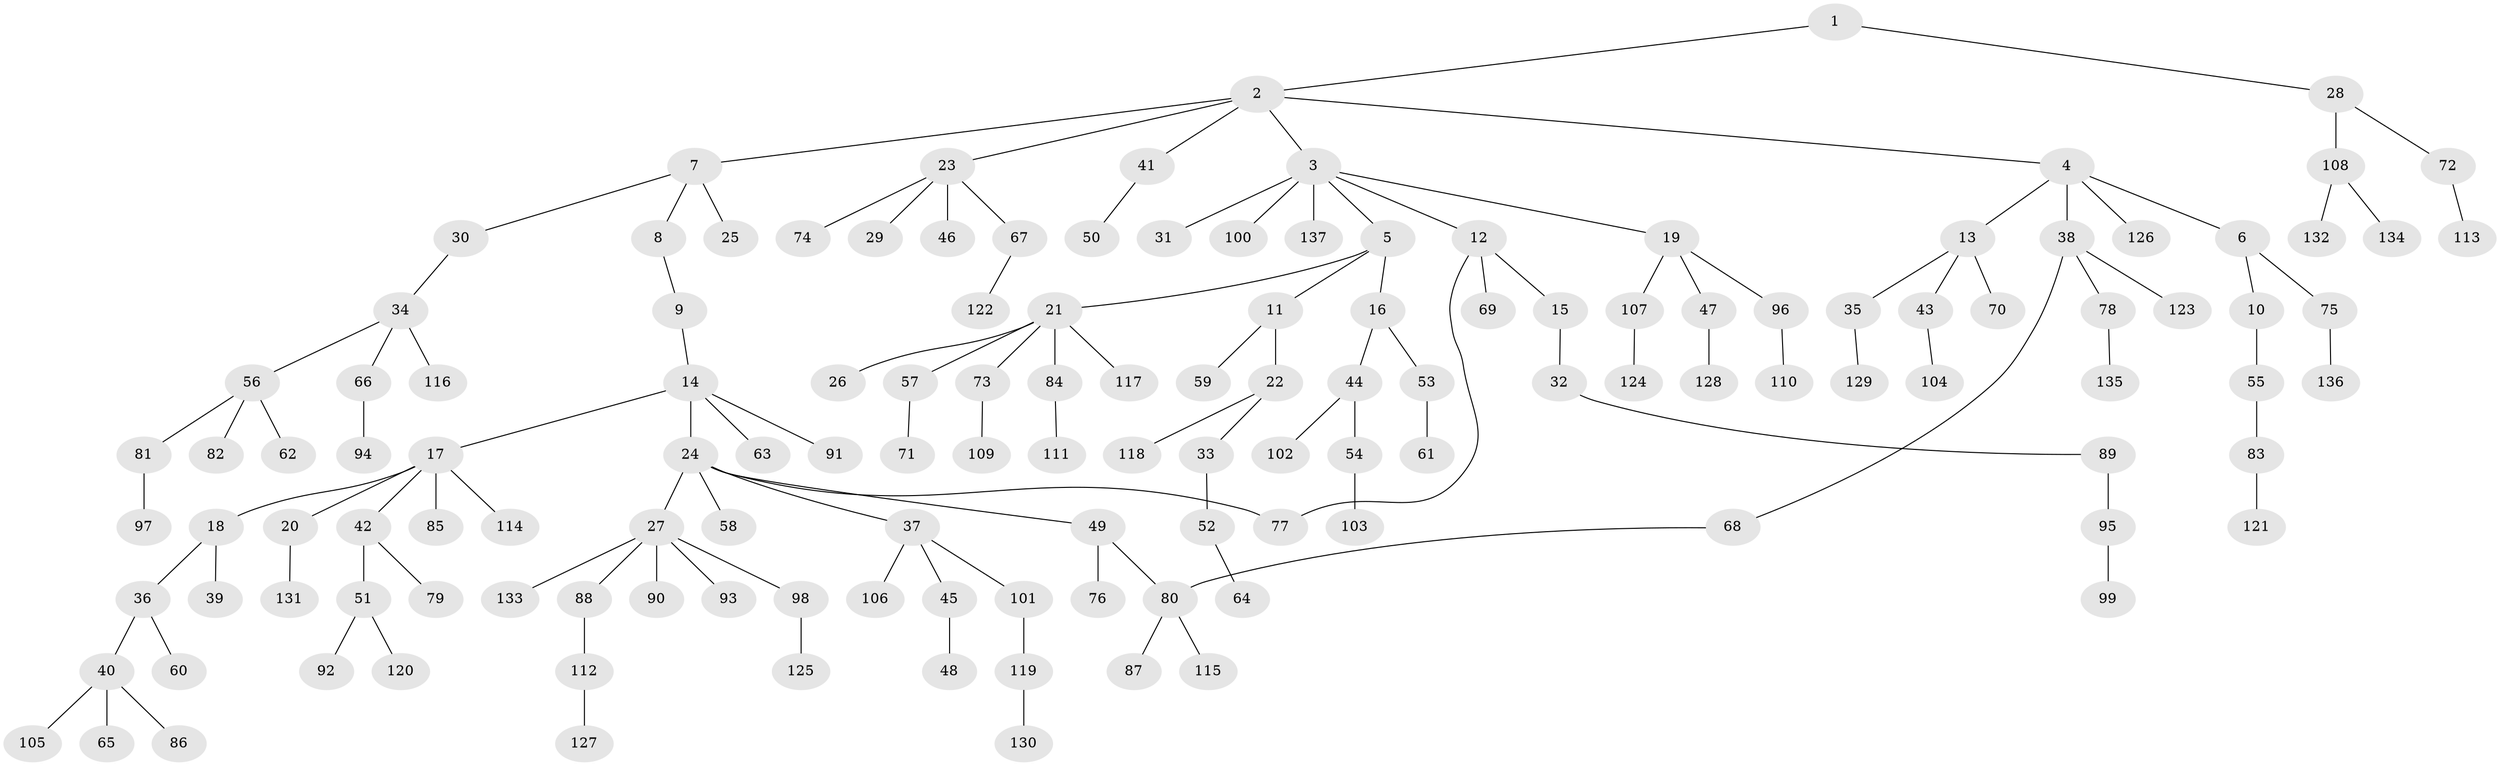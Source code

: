 // Generated by graph-tools (version 1.1) at 2025/25/03/09/25 03:25:27]
// undirected, 137 vertices, 138 edges
graph export_dot {
graph [start="1"]
  node [color=gray90,style=filled];
  1;
  2;
  3;
  4;
  5;
  6;
  7;
  8;
  9;
  10;
  11;
  12;
  13;
  14;
  15;
  16;
  17;
  18;
  19;
  20;
  21;
  22;
  23;
  24;
  25;
  26;
  27;
  28;
  29;
  30;
  31;
  32;
  33;
  34;
  35;
  36;
  37;
  38;
  39;
  40;
  41;
  42;
  43;
  44;
  45;
  46;
  47;
  48;
  49;
  50;
  51;
  52;
  53;
  54;
  55;
  56;
  57;
  58;
  59;
  60;
  61;
  62;
  63;
  64;
  65;
  66;
  67;
  68;
  69;
  70;
  71;
  72;
  73;
  74;
  75;
  76;
  77;
  78;
  79;
  80;
  81;
  82;
  83;
  84;
  85;
  86;
  87;
  88;
  89;
  90;
  91;
  92;
  93;
  94;
  95;
  96;
  97;
  98;
  99;
  100;
  101;
  102;
  103;
  104;
  105;
  106;
  107;
  108;
  109;
  110;
  111;
  112;
  113;
  114;
  115;
  116;
  117;
  118;
  119;
  120;
  121;
  122;
  123;
  124;
  125;
  126;
  127;
  128;
  129;
  130;
  131;
  132;
  133;
  134;
  135;
  136;
  137;
  1 -- 2;
  1 -- 28;
  2 -- 3;
  2 -- 4;
  2 -- 7;
  2 -- 23;
  2 -- 41;
  3 -- 5;
  3 -- 12;
  3 -- 19;
  3 -- 31;
  3 -- 100;
  3 -- 137;
  4 -- 6;
  4 -- 13;
  4 -- 38;
  4 -- 126;
  5 -- 11;
  5 -- 16;
  5 -- 21;
  6 -- 10;
  6 -- 75;
  7 -- 8;
  7 -- 25;
  7 -- 30;
  8 -- 9;
  9 -- 14;
  10 -- 55;
  11 -- 22;
  11 -- 59;
  12 -- 15;
  12 -- 69;
  12 -- 77;
  13 -- 35;
  13 -- 43;
  13 -- 70;
  14 -- 17;
  14 -- 24;
  14 -- 63;
  14 -- 91;
  15 -- 32;
  16 -- 44;
  16 -- 53;
  17 -- 18;
  17 -- 20;
  17 -- 42;
  17 -- 85;
  17 -- 114;
  18 -- 36;
  18 -- 39;
  19 -- 47;
  19 -- 96;
  19 -- 107;
  20 -- 131;
  21 -- 26;
  21 -- 57;
  21 -- 73;
  21 -- 84;
  21 -- 117;
  22 -- 33;
  22 -- 118;
  23 -- 29;
  23 -- 46;
  23 -- 67;
  23 -- 74;
  24 -- 27;
  24 -- 37;
  24 -- 49;
  24 -- 58;
  24 -- 77;
  27 -- 88;
  27 -- 90;
  27 -- 93;
  27 -- 98;
  27 -- 133;
  28 -- 72;
  28 -- 108;
  30 -- 34;
  32 -- 89;
  33 -- 52;
  34 -- 56;
  34 -- 66;
  34 -- 116;
  35 -- 129;
  36 -- 40;
  36 -- 60;
  37 -- 45;
  37 -- 101;
  37 -- 106;
  38 -- 68;
  38 -- 78;
  38 -- 123;
  40 -- 65;
  40 -- 86;
  40 -- 105;
  41 -- 50;
  42 -- 51;
  42 -- 79;
  43 -- 104;
  44 -- 54;
  44 -- 102;
  45 -- 48;
  47 -- 128;
  49 -- 76;
  49 -- 80;
  51 -- 92;
  51 -- 120;
  52 -- 64;
  53 -- 61;
  54 -- 103;
  55 -- 83;
  56 -- 62;
  56 -- 81;
  56 -- 82;
  57 -- 71;
  66 -- 94;
  67 -- 122;
  68 -- 80;
  72 -- 113;
  73 -- 109;
  75 -- 136;
  78 -- 135;
  80 -- 87;
  80 -- 115;
  81 -- 97;
  83 -- 121;
  84 -- 111;
  88 -- 112;
  89 -- 95;
  95 -- 99;
  96 -- 110;
  98 -- 125;
  101 -- 119;
  107 -- 124;
  108 -- 132;
  108 -- 134;
  112 -- 127;
  119 -- 130;
}
